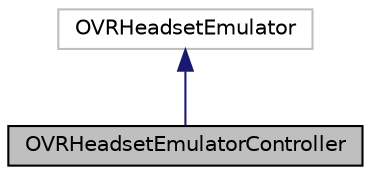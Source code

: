 digraph "OVRHeadsetEmulatorController"
{
 // LATEX_PDF_SIZE
  edge [fontname="Helvetica",fontsize="10",labelfontname="Helvetica",labelfontsize="10"];
  node [fontname="Helvetica",fontsize="10",shape=record];
  Node1 [label="OVRHeadsetEmulatorController",height=0.2,width=0.4,color="black", fillcolor="grey75", style="filled", fontcolor="black",tooltip="In addition to standard HMD emulation, allow camera movement"];
  Node2 -> Node1 [dir="back",color="midnightblue",fontsize="10",style="solid",fontname="Helvetica"];
  Node2 [label="OVRHeadsetEmulator",height=0.2,width=0.4,color="grey75", fillcolor="white", style="filled",tooltip=" "];
}
